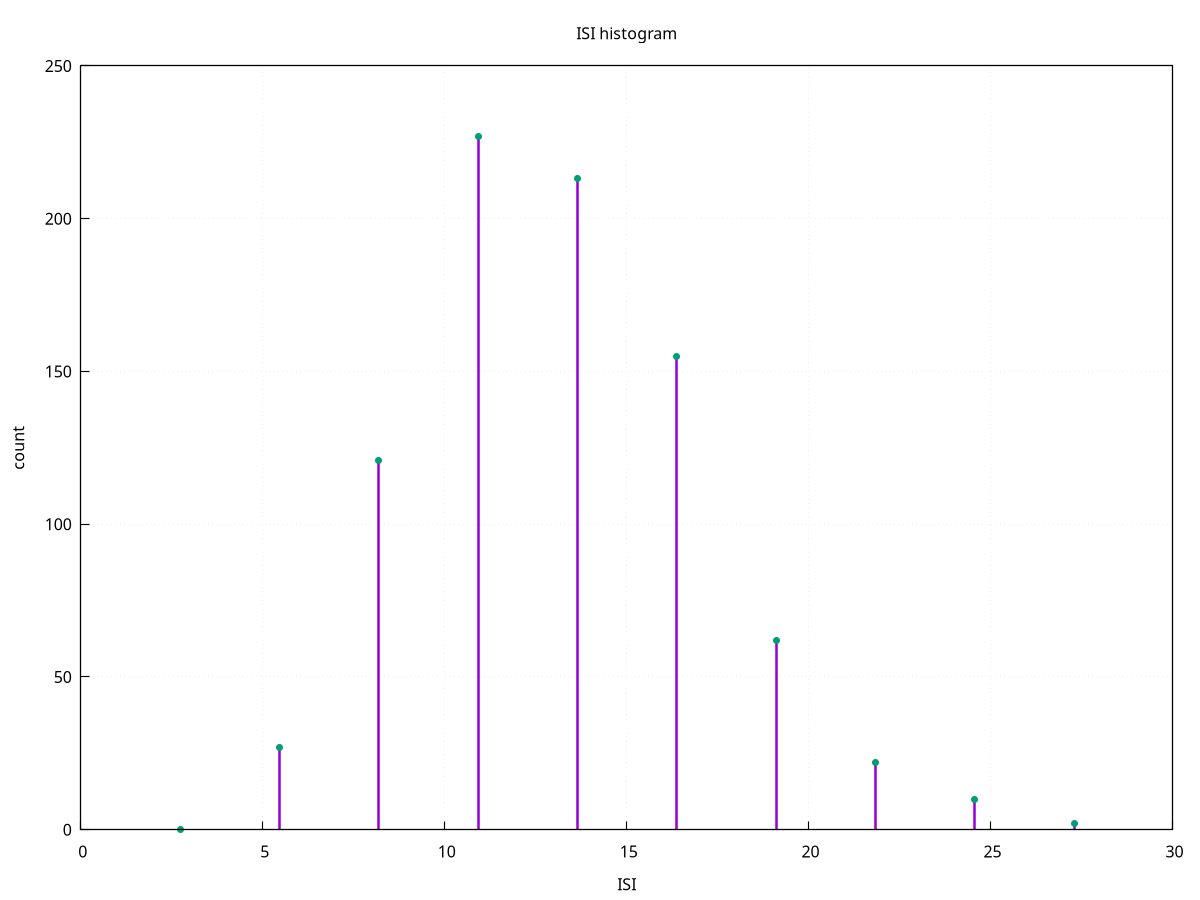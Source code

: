# ogpf libray
# Rev. 0.22 of March 9th, 2018
# Licence: MIT

# gnuplot global setting
set term wxt size 640,480 enhanced font "verdana,10" title "ogpf libray: Rev. 0.22 of March 9th, 2018"

# ogpf extra configuration
# -------------------------------------------
# color definitions
set style line 1 lc rgb "#800000" lt 1 lw 2
set style line 2 lc rgb "#ff0000" lt 1 lw 2
set style line 3 lc rgb "#ff4500" lt 1 lw 2
set style line 4 lc rgb "#ffa500" lt 1 lw 2
set style line 5 lc rgb "#006400" lt 1 lw 2
set style line 6 lc rgb "#0000ff" lt 1 lw 2
set style line 7 lc rgb "#9400d3" lt 1 lw 2

# Axes
set border linewidth 1.15
set tics nomirror

# grid
# Add light grid to plot
set style line 102 lc rgb "#d6d7d9" lt 0 lw 1
set grid back ls 102

# plot style
set style data linespoints

# -------------------------------------------

 
# plot scale
 
# Annotation: title and labels
set title "ISI histogram"
set xlabel "ISI"
set ylabel "count"
 
# axes setting

plot "-" notitle with impulses lw 2.5 \
, "-" notitle with points pt 7
   2.7300000406801699        0.0000000000000000     
   5.4600000813603398        27.000000000000000     
   8.1900001220405105        121.00000000000000     
   10.920000162720680        227.00000000000000     
   13.650000203400850        213.00000000000000     
   16.380000244081021        155.00000000000000     
   19.110000284761192        62.000000000000000     
   21.840000325441359        22.000000000000000     
   24.570000366121530        10.000000000000000     
   27.300000406801701        2.0000000000000000     
e
   2.7300000406801699        0.0000000000000000     
   5.4600000813603398        27.000000000000000     
   8.1900001220405105        121.00000000000000     
   10.920000162720680        227.00000000000000     
   13.650000203400850        213.00000000000000     
   16.380000244081021        155.00000000000000     
   19.110000284761192        62.000000000000000     
   21.840000325441359        22.000000000000000     
   24.570000366121530        10.000000000000000     
   27.300000406801701        2.0000000000000000     
e
